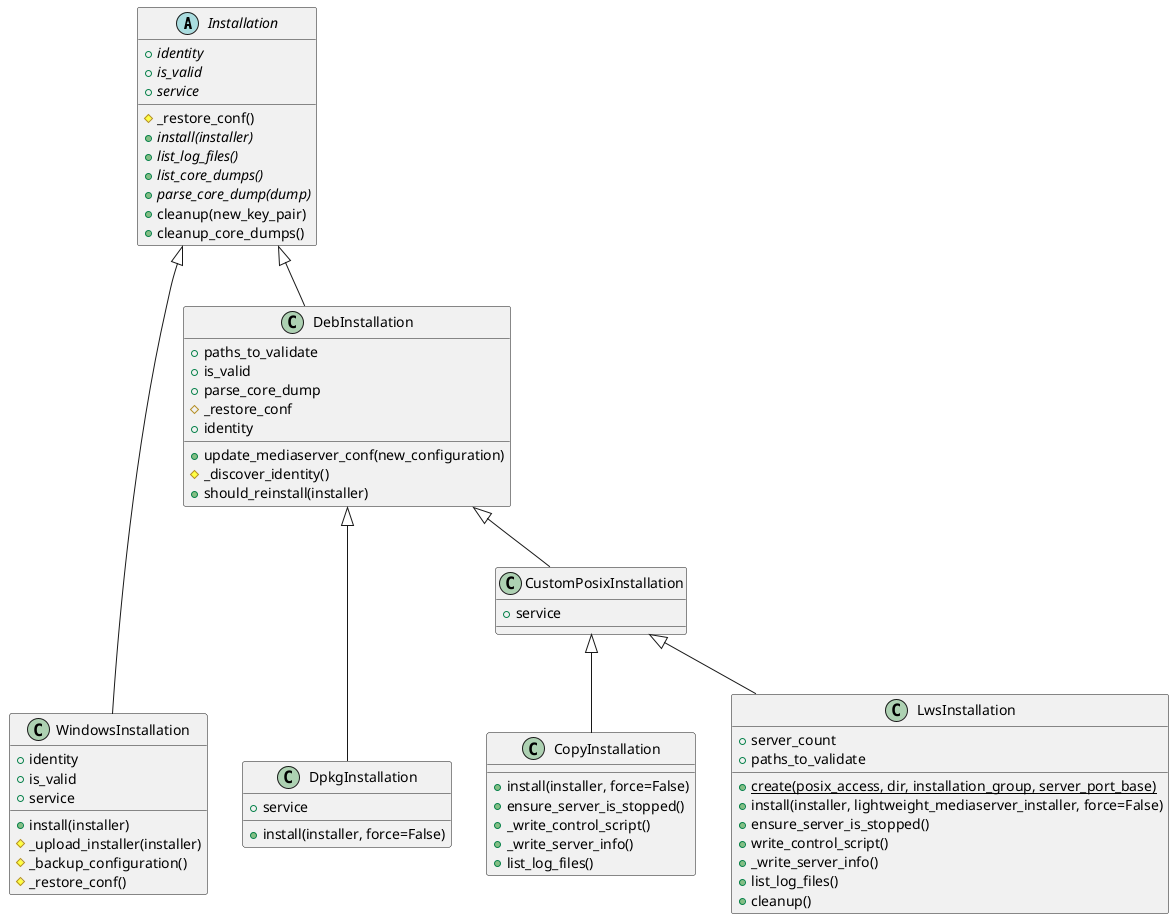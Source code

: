 @startuml

abstract Installation {
    + {abstract} identity
    + {abstract} is_valid
    + {abstract} service
    # _restore_conf()
    + {abstract} install(installer)
    + {abstract} list_log_files()
    + {abstract} list_core_dumps()
    + {abstract} parse_core_dump(dump)
    + cleanup(new_key_pair)
    + cleanup_core_dumps()
}

Installation <|---- WindowsInstallation
class WindowsInstallation {
    + identity
    + is_valid
    + service
    + install(installer)
    # _upload_installer(installer)
    # _backup_configuration()
    # _restore_conf()
}

Installation <|-- DebInstallation
class DebInstallation {
    + paths_to_validate
    + is_valid
    + parse_core_dump
    # _restore_conf
    + update_mediaserver_conf(new_configuration)
    + identity
    # _discover_identity()
    + should_reinstall(installer)
}

DebInstallation <|--- DpkgInstallation
class DpkgInstallation {
    + service
    + install(installer, force=False)
}

DebInstallation <|-- CustomPosixInstallation
class CustomPosixInstallation {
    + service
}

CustomPosixInstallation <|-- CopyInstallation
class CopyInstallation {
    + install(installer, force=False)
    + ensure_server_is_stopped()
    + _write_control_script()
    + _write_server_info()
    + list_log_files()
}

CustomPosixInstallation <|-- LwsInstallation
class LwsInstallation {
    + {static} create(posix_access, dir, installation_group, server_port_base)
    + server_count
    + paths_to_validate
    + install(installer, lightweight_mediaserver_installer, force=False)
    + ensure_server_is_stopped()
    + write_control_script()
    + _write_server_info()
    + list_log_files()
    + cleanup()
}

@enduml
